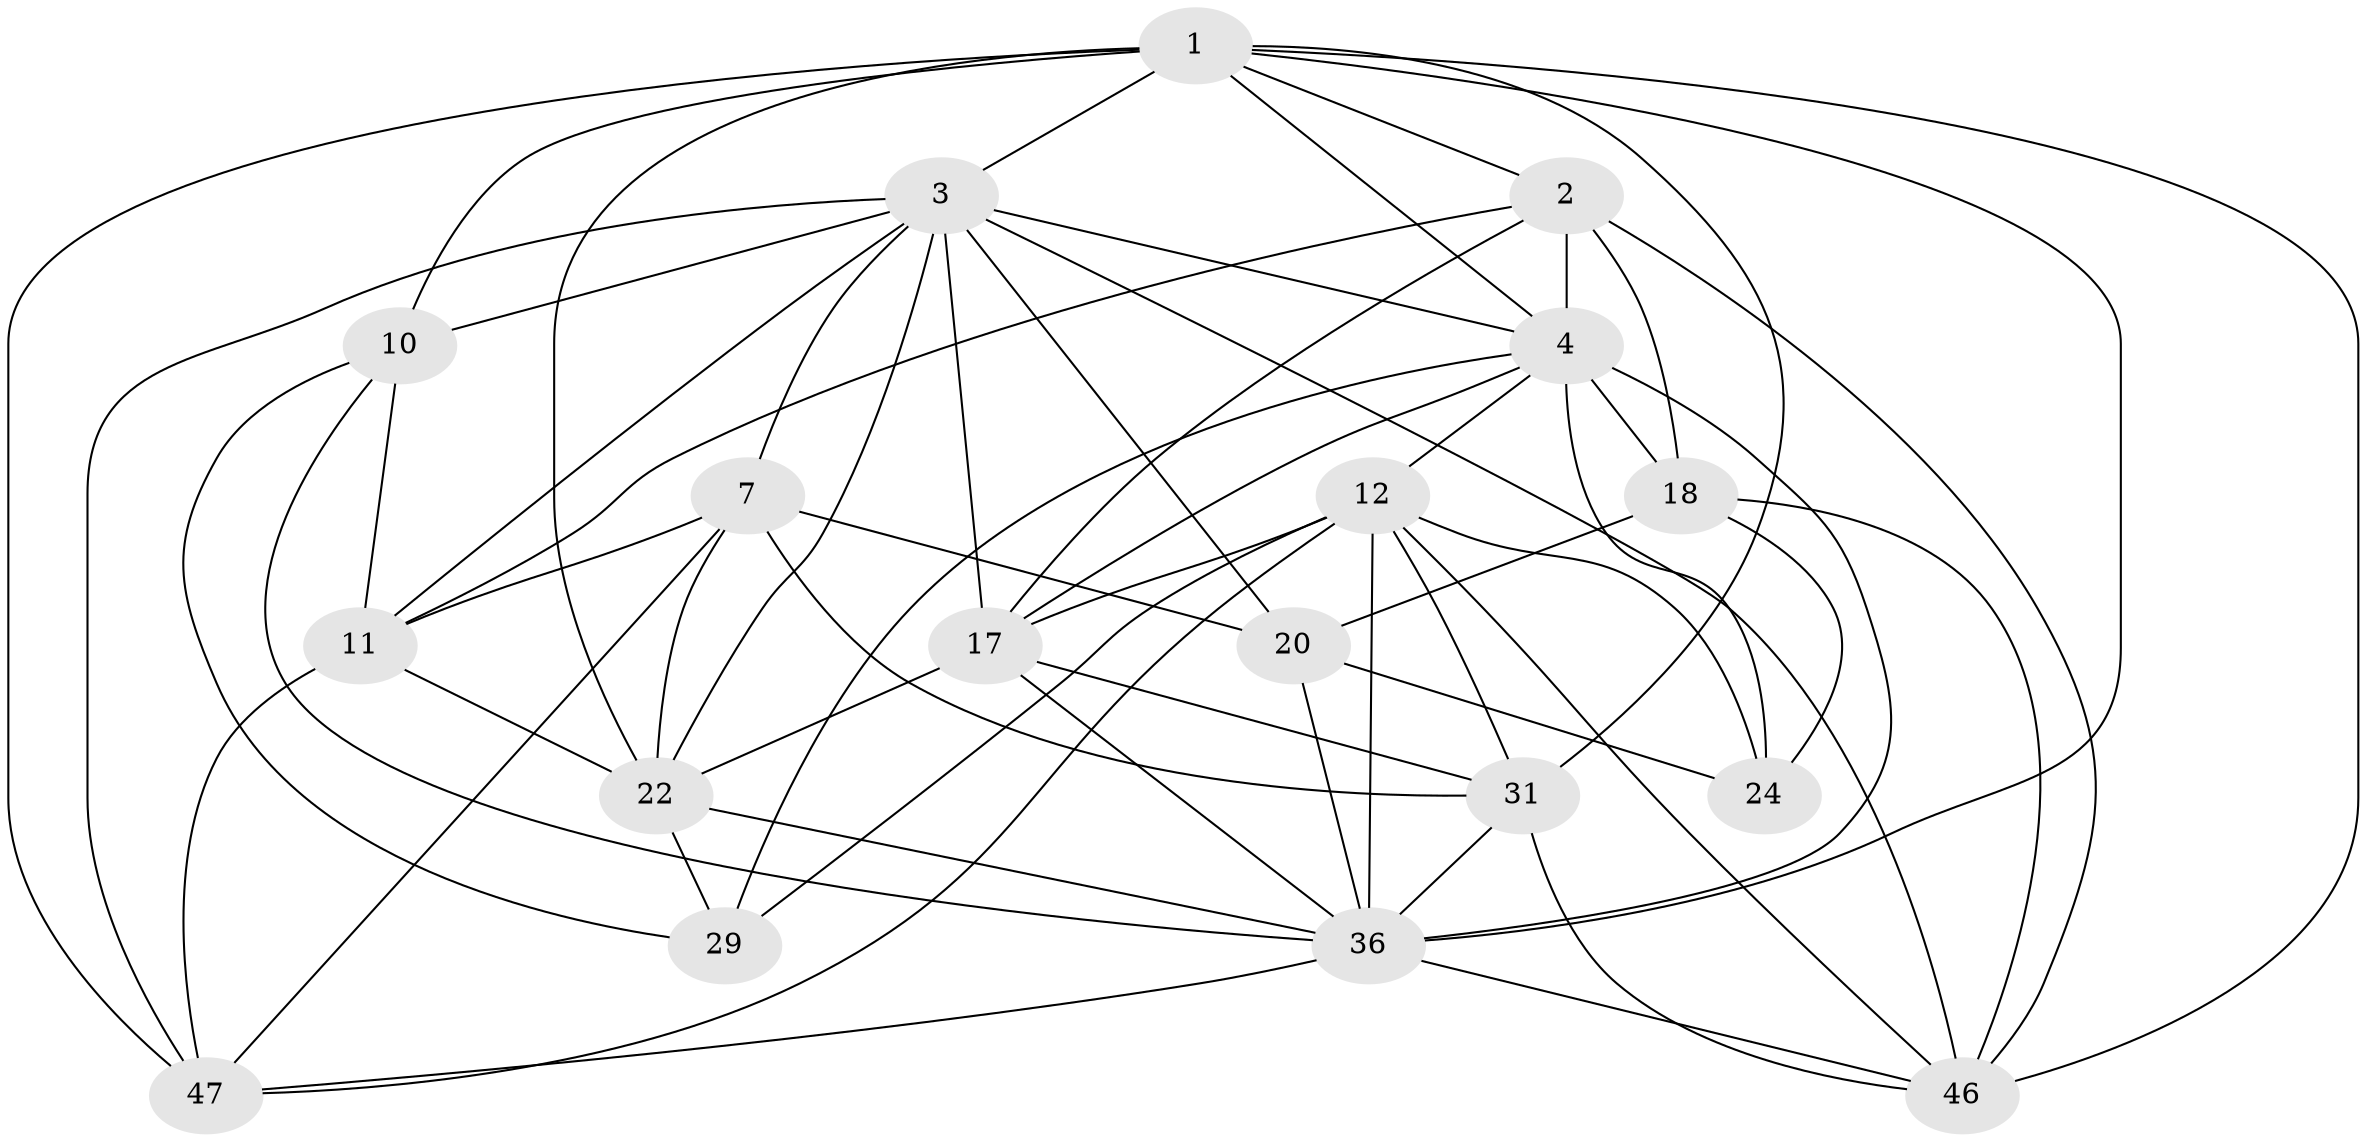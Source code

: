 // original degree distribution, {4: 1.0}
// Generated by graph-tools (version 1.1) at 2025/20/03/04/25 18:20:51]
// undirected, 18 vertices, 60 edges
graph export_dot {
graph [start="1"]
  node [color=gray90,style=filled];
  1 [super="+9+40"];
  2 [super="+25"];
  3 [super="+6+21+48"];
  4 [super="+8+5"];
  7 [super="+32+13+26"];
  10 [super="+19"];
  11 [super="+51+14"];
  12 [super="+30+44"];
  17 [super="+49+55+23"];
  18 [super="+35+60"];
  20 [super="+37"];
  22 [super="+42+34"];
  24;
  29;
  31 [super="+45+59+58"];
  36 [super="+53+57"];
  46 [super="+54"];
  47 [super="+50"];
  1 -- 22 [weight=2];
  1 -- 2;
  1 -- 10 [weight=2];
  1 -- 47;
  1 -- 31 [weight=2];
  1 -- 3;
  1 -- 4;
  1 -- 46;
  1 -- 36;
  2 -- 17;
  2 -- 18 [weight=2];
  2 -- 11;
  2 -- 4 [weight=2];
  2 -- 46;
  3 -- 17 [weight=3];
  3 -- 20;
  3 -- 10;
  3 -- 46 [weight=2];
  3 -- 4 [weight=2];
  3 -- 22;
  3 -- 7 [weight=2];
  3 -- 11 [weight=2];
  3 -- 47;
  4 -- 17 [weight=2];
  4 -- 18 [weight=3];
  4 -- 29;
  4 -- 24;
  4 -- 12;
  4 -- 36;
  7 -- 20 [weight=2];
  7 -- 22;
  7 -- 47;
  7 -- 31 [weight=2];
  7 -- 11 [weight=2];
  10 -- 29;
  10 -- 11;
  10 -- 36;
  11 -- 47;
  11 -- 22;
  12 -- 24;
  12 -- 31;
  12 -- 29;
  12 -- 46;
  12 -- 47;
  12 -- 17;
  12 -- 36;
  17 -- 36;
  17 -- 22;
  17 -- 31;
  18 -- 20;
  18 -- 24;
  18 -- 46;
  20 -- 36;
  20 -- 24;
  22 -- 29;
  22 -- 36;
  31 -- 46;
  31 -- 36;
  36 -- 47;
  36 -- 46;
}
